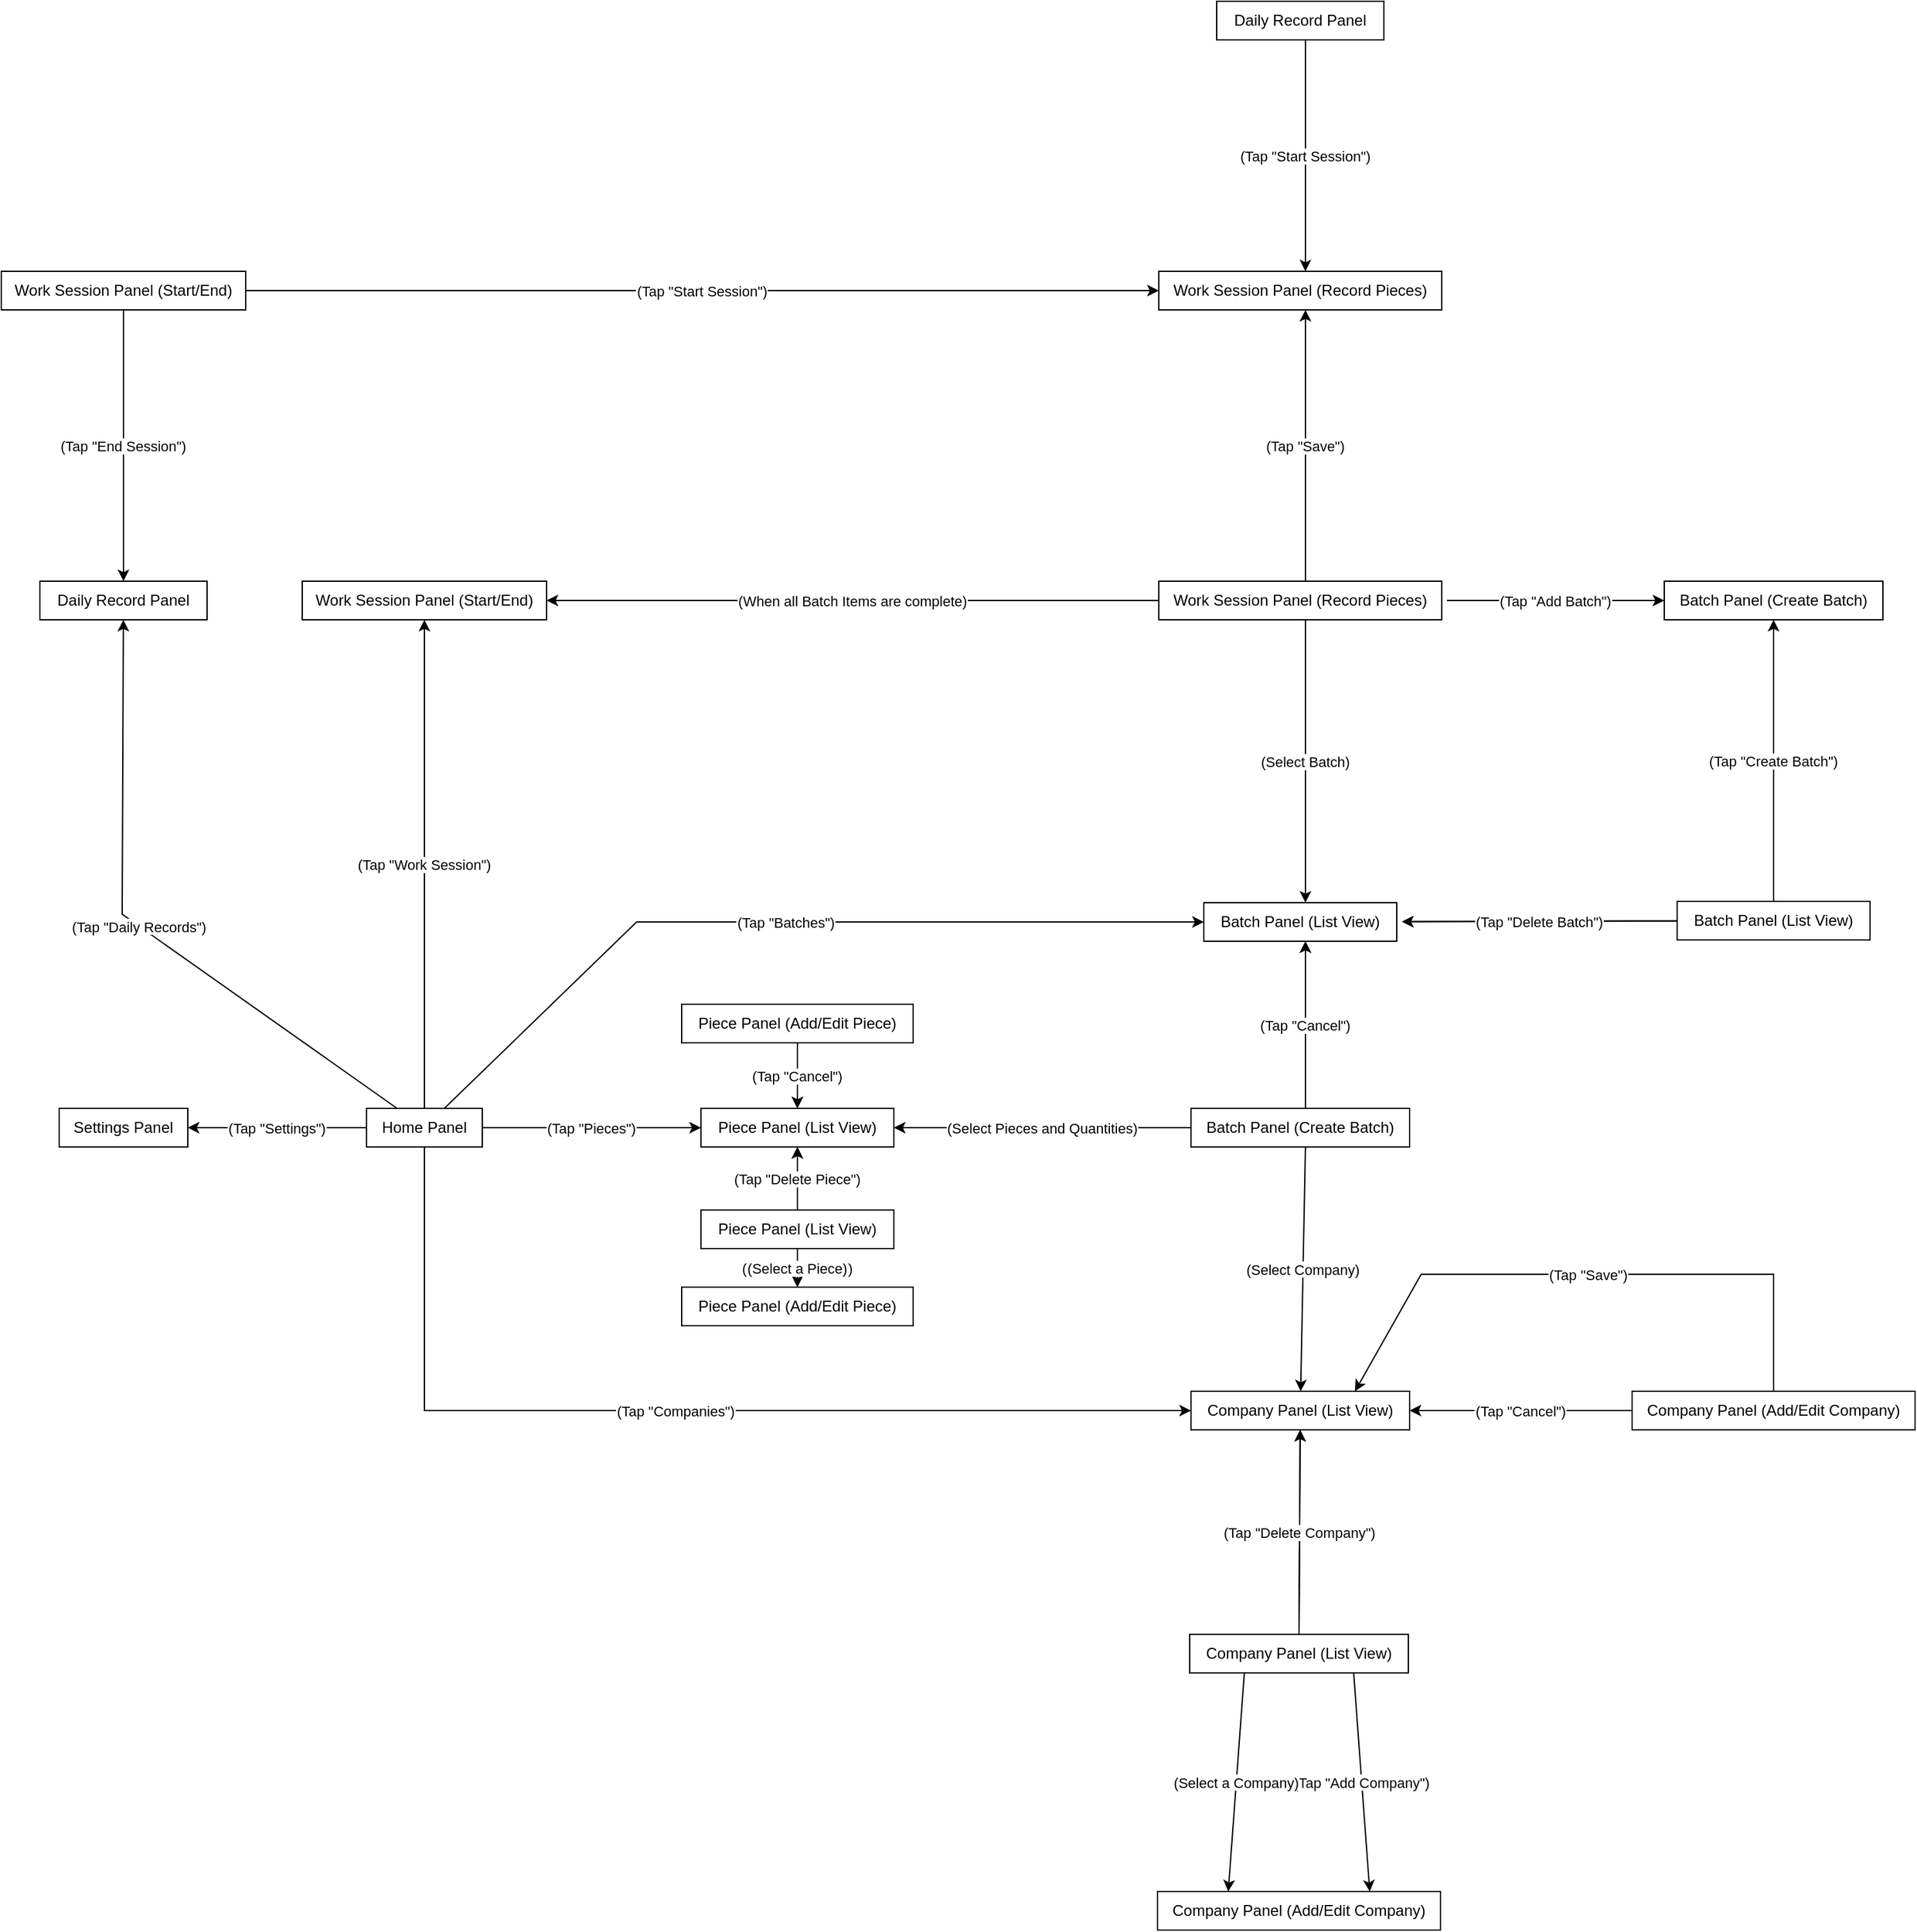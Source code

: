 <mxfile version="24.8.3">
  <diagram name="Page-1" id="istPG7qLJxddrfMEnlEo">
    <mxGraphModel dx="1434" dy="1895" grid="1" gridSize="10" guides="1" tooltips="1" connect="1" arrows="1" fold="1" page="1" pageScale="1" pageWidth="850" pageHeight="1100" math="0" shadow="0">
      <root>
        <mxCell id="0" />
        <mxCell id="1" parent="0" />
        <mxCell id="QxTkiomEmvagPABPNnBx-166" value="Home Panel " style="whiteSpace=wrap;html=1;" vertex="1" parent="1">
          <mxGeometry x="303" y="-225" width="90" height="30" as="geometry" />
        </mxCell>
        <mxCell id="QxTkiomEmvagPABPNnBx-167" value=" Piece Panel (List View)" style="whiteSpace=wrap;html=1;" vertex="1" parent="1">
          <mxGeometry x="563" y="-225" width="150" height="30" as="geometry" />
        </mxCell>
        <mxCell id="QxTkiomEmvagPABPNnBx-168" value=" (Tap &quot;Pieces&quot;) " style="rounded=0;" edge="1" source="QxTkiomEmvagPABPNnBx-166" target="QxTkiomEmvagPABPNnBx-167" parent="1">
          <mxGeometry relative="1" as="geometry" />
        </mxCell>
        <mxCell id="QxTkiomEmvagPABPNnBx-169" value=" Company Panel (List View)" style="whiteSpace=wrap;html=1;" vertex="1" parent="1">
          <mxGeometry x="944" y="-5" width="170" height="30" as="geometry" />
        </mxCell>
        <mxCell id="QxTkiomEmvagPABPNnBx-170" value=" (Tap &quot;Companies&quot;) " style="rounded=0;" edge="1" source="QxTkiomEmvagPABPNnBx-166" target="QxTkiomEmvagPABPNnBx-169" parent="1">
          <mxGeometry relative="1" as="geometry">
            <Array as="points">
              <mxPoint x="348" y="10" />
            </Array>
          </mxGeometry>
        </mxCell>
        <mxCell id="QxTkiomEmvagPABPNnBx-171" value=" Batch Panel (List View)" style="whiteSpace=wrap;html=1;" vertex="1" parent="1">
          <mxGeometry x="954" y="-385" width="150" height="30" as="geometry" />
        </mxCell>
        <mxCell id="QxTkiomEmvagPABPNnBx-172" value=" (Tap &quot;Batches&quot;) " style="rounded=0;" edge="1" source="QxTkiomEmvagPABPNnBx-166" target="QxTkiomEmvagPABPNnBx-171" parent="1">
          <mxGeometry relative="1" as="geometry">
            <Array as="points">
              <mxPoint x="513" y="-370" />
            </Array>
          </mxGeometry>
        </mxCell>
        <mxCell id="QxTkiomEmvagPABPNnBx-173" value=" Work Session Panel (Start/End)" style="whiteSpace=wrap;html=1;" vertex="1" parent="1">
          <mxGeometry x="253" y="-635" width="190" height="30" as="geometry" />
        </mxCell>
        <mxCell id="QxTkiomEmvagPABPNnBx-174" value=" (Tap &quot;Work Session&quot;) " style="rounded=0;" edge="1" source="QxTkiomEmvagPABPNnBx-166" target="QxTkiomEmvagPABPNnBx-173" parent="1">
          <mxGeometry relative="1" as="geometry" />
        </mxCell>
        <mxCell id="QxTkiomEmvagPABPNnBx-175" value=" Daily Record Panel" style="whiteSpace=wrap;html=1;" vertex="1" parent="1">
          <mxGeometry x="49" y="-635" width="130" height="30" as="geometry" />
        </mxCell>
        <mxCell id="QxTkiomEmvagPABPNnBx-176" value=" (Tap &quot;Daily Records&quot;) " style="rounded=0;" edge="1" source="QxTkiomEmvagPABPNnBx-166" target="QxTkiomEmvagPABPNnBx-175" parent="1">
          <mxGeometry relative="1" as="geometry">
            <Array as="points">
              <mxPoint x="113" y="-376" />
            </Array>
          </mxGeometry>
        </mxCell>
        <mxCell id="QxTkiomEmvagPABPNnBx-177" value=" Settings Panel" style="whiteSpace=wrap;html=1;" vertex="1" parent="1">
          <mxGeometry x="64" y="-225" width="100" height="30" as="geometry" />
        </mxCell>
        <mxCell id="QxTkiomEmvagPABPNnBx-178" value=" (Tap &quot;Settings&quot;) " style="rounded=0;" edge="1" source="QxTkiomEmvagPABPNnBx-166" target="QxTkiomEmvagPABPNnBx-177" parent="1">
          <mxGeometry relative="1" as="geometry" />
        </mxCell>
        <mxCell id="QxTkiomEmvagPABPNnBx-179" value="Piece Panel (List View) " style="whiteSpace=wrap;html=1;" vertex="1" parent="1">
          <mxGeometry x="563" y="-146" width="150" height="30" as="geometry" />
        </mxCell>
        <mxCell id="QxTkiomEmvagPABPNnBx-180" value=" Piece Panel (Add/Edit Piece)" style="whiteSpace=wrap;html=1;" vertex="1" parent="1">
          <mxGeometry x="548" y="-86" width="180" height="30" as="geometry" />
        </mxCell>
        <mxCell id="QxTkiomEmvagPABPNnBx-181" value=" (Tap &quot;Add Piece&quot;) " style="rounded=0;" edge="1" source="QxTkiomEmvagPABPNnBx-179" target="QxTkiomEmvagPABPNnBx-180" parent="1">
          <mxGeometry relative="1" as="geometry" />
        </mxCell>
        <mxCell id="QxTkiomEmvagPABPNnBx-182" value=" (Select a Piece) " style="rounded=0;" edge="1" source="QxTkiomEmvagPABPNnBx-179" target="QxTkiomEmvagPABPNnBx-180" parent="1">
          <mxGeometry relative="1" as="geometry" />
        </mxCell>
        <mxCell id="QxTkiomEmvagPABPNnBx-183" value=" (Tap &quot;Delete Piece&quot;) " style="rounded=0;" edge="1" source="QxTkiomEmvagPABPNnBx-179" target="QxTkiomEmvagPABPNnBx-167" parent="1">
          <mxGeometry relative="1" as="geometry" />
        </mxCell>
        <mxCell id="QxTkiomEmvagPABPNnBx-184" value=" (Tap &quot;Delete Piece&quot;) " style="rounded=0;" edge="1" source="QxTkiomEmvagPABPNnBx-179" target="QxTkiomEmvagPABPNnBx-167" parent="1">
          <mxGeometry relative="1" as="geometry" />
        </mxCell>
        <mxCell id="QxTkiomEmvagPABPNnBx-185" value="Piece Panel (Add/Edit Piece) " style="whiteSpace=wrap;html=1;" vertex="1" parent="1">
          <mxGeometry x="548" y="-306" width="180" height="30" as="geometry" />
        </mxCell>
        <mxCell id="QxTkiomEmvagPABPNnBx-186" value=" (Tap &quot;Save&quot;) " style="rounded=0;" edge="1" source="QxTkiomEmvagPABPNnBx-185" target="QxTkiomEmvagPABPNnBx-167" parent="1">
          <mxGeometry relative="1" as="geometry" />
        </mxCell>
        <mxCell id="QxTkiomEmvagPABPNnBx-187" value=" (Tap &quot;Cancel&quot;) " style="rounded=0;" edge="1" source="QxTkiomEmvagPABPNnBx-185" target="QxTkiomEmvagPABPNnBx-167" parent="1">
          <mxGeometry relative="1" as="geometry" />
        </mxCell>
        <mxCell id="QxTkiomEmvagPABPNnBx-188" value="Company Panel (List View) " style="whiteSpace=wrap;html=1;" vertex="1" parent="1">
          <mxGeometry x="943" y="184" width="170" height="30" as="geometry" />
        </mxCell>
        <mxCell id="QxTkiomEmvagPABPNnBx-189" value=" Company Panel (Add/Edit Company)" style="whiteSpace=wrap;html=1;" vertex="1" parent="1">
          <mxGeometry x="918" y="384" width="220" height="30" as="geometry" />
        </mxCell>
        <mxCell id="QxTkiomEmvagPABPNnBx-190" value=" (Tap &quot;Add Company&quot;) " style="rounded=0;exitX=0.75;exitY=1;exitDx=0;exitDy=0;entryX=0.75;entryY=0;entryDx=0;entryDy=0;" edge="1" source="QxTkiomEmvagPABPNnBx-188" target="QxTkiomEmvagPABPNnBx-189" parent="1">
          <mxGeometry relative="1" as="geometry">
            <mxPoint x="1033" y="215" as="sourcePoint" />
            <mxPoint x="1033" y="385" as="targetPoint" />
          </mxGeometry>
        </mxCell>
        <mxCell id="QxTkiomEmvagPABPNnBx-191" value=" (Select a Company) " style="rounded=0;exitX=0.25;exitY=1;exitDx=0;exitDy=0;entryX=0.25;entryY=0;entryDx=0;entryDy=0;" edge="1" source="QxTkiomEmvagPABPNnBx-188" target="QxTkiomEmvagPABPNnBx-189" parent="1">
          <mxGeometry relative="1" as="geometry">
            <mxPoint x="1033" y="215" as="sourcePoint" />
            <mxPoint x="1033" y="385" as="targetPoint" />
          </mxGeometry>
        </mxCell>
        <mxCell id="QxTkiomEmvagPABPNnBx-192" value=" (Tap &quot;Delete Company&quot;) " style="rounded=0;exitX=0.5;exitY=0;exitDx=0;exitDy=0;" edge="1" source="QxTkiomEmvagPABPNnBx-188" target="QxTkiomEmvagPABPNnBx-169" parent="1">
          <mxGeometry relative="1" as="geometry">
            <mxPoint x="1203" y="185" as="sourcePoint" />
            <mxPoint x="1033" y="-35" as="targetPoint" />
          </mxGeometry>
        </mxCell>
        <mxCell id="QxTkiomEmvagPABPNnBx-193" value=" (Tap &quot;Delete Company&quot;) " style="rounded=0;exitX=0.5;exitY=0;exitDx=0;exitDy=0;" edge="1" source="QxTkiomEmvagPABPNnBx-188" target="QxTkiomEmvagPABPNnBx-169" parent="1">
          <mxGeometry relative="1" as="geometry">
            <mxPoint x="1033" y="185" as="sourcePoint" />
            <mxPoint x="1033" y="-35" as="targetPoint" />
          </mxGeometry>
        </mxCell>
        <mxCell id="QxTkiomEmvagPABPNnBx-194" value="Company Panel (Add/Edit Company) " style="whiteSpace=wrap;html=1;" vertex="1" parent="1">
          <mxGeometry x="1287" y="-5" width="220" height="30" as="geometry" />
        </mxCell>
        <mxCell id="QxTkiomEmvagPABPNnBx-195" value=" (Tap &quot;Save&quot;) " style="rounded=0;entryX=0.75;entryY=0;entryDx=0;entryDy=0;" edge="1" source="QxTkiomEmvagPABPNnBx-194" target="QxTkiomEmvagPABPNnBx-169" parent="1">
          <mxGeometry relative="1" as="geometry">
            <mxPoint x="1113" y="-6" as="targetPoint" />
            <Array as="points">
              <mxPoint x="1397" y="-96" />
              <mxPoint x="1123" y="-96" />
            </Array>
          </mxGeometry>
        </mxCell>
        <mxCell id="QxTkiomEmvagPABPNnBx-196" value=" (Tap &quot;Cancel&quot;) " style="rounded=0;" edge="1" source="QxTkiomEmvagPABPNnBx-194" target="QxTkiomEmvagPABPNnBx-169" parent="1">
          <mxGeometry relative="1" as="geometry">
            <mxPoint x="1118" y="-50" as="targetPoint" />
          </mxGeometry>
        </mxCell>
        <mxCell id="QxTkiomEmvagPABPNnBx-197" value="Batch Panel (List View) " style="whiteSpace=wrap;html=1;" vertex="1" parent="1">
          <mxGeometry x="1322" y="-386" width="150" height="30" as="geometry" />
        </mxCell>
        <mxCell id="QxTkiomEmvagPABPNnBx-198" value=" Batch Panel (Create Batch)" style="whiteSpace=wrap;html=1;" vertex="1" parent="1">
          <mxGeometry x="1312" y="-635" width="170" height="30" as="geometry" />
        </mxCell>
        <mxCell id="QxTkiomEmvagPABPNnBx-199" value=" (Tap &quot;Create Batch&quot;) " style="rounded=0;" edge="1" source="QxTkiomEmvagPABPNnBx-197" target="QxTkiomEmvagPABPNnBx-198" parent="1">
          <mxGeometry relative="1" as="geometry" />
        </mxCell>
        <mxCell id="QxTkiomEmvagPABPNnBx-200" value=" (Tap &quot;Delete Batch&quot;) " style="rounded=0;" edge="1" source="QxTkiomEmvagPABPNnBx-197" parent="1">
          <mxGeometry relative="1" as="geometry">
            <mxPoint x="1108" y="-370.206" as="targetPoint" />
          </mxGeometry>
        </mxCell>
        <mxCell id="QxTkiomEmvagPABPNnBx-201" value=" (Tap &quot;Delete Batch&quot;) " style="rounded=0;" edge="1" source="QxTkiomEmvagPABPNnBx-197" parent="1">
          <mxGeometry relative="1" as="geometry">
            <mxPoint x="1108" y="-370.206" as="targetPoint" />
          </mxGeometry>
        </mxCell>
        <mxCell id="QxTkiomEmvagPABPNnBx-202" value="Batch Panel (Create Batch) " style="whiteSpace=wrap;html=1;" vertex="1" parent="1">
          <mxGeometry x="944" y="-225" width="170" height="30" as="geometry" />
        </mxCell>
        <mxCell id="QxTkiomEmvagPABPNnBx-203" value=" (Select Company) " style="rounded=0;" edge="1" target="QxTkiomEmvagPABPNnBx-169" parent="1">
          <mxGeometry relative="1" as="geometry">
            <mxPoint x="1033" y="-195" as="sourcePoint" />
            <mxPoint x="1033" y="-65" as="targetPoint" />
          </mxGeometry>
        </mxCell>
        <mxCell id="QxTkiomEmvagPABPNnBx-204" value=" (Select Pieces and Quantities) " style="rounded=0;" edge="1" source="QxTkiomEmvagPABPNnBx-202" target="QxTkiomEmvagPABPNnBx-167" parent="1">
          <mxGeometry relative="1" as="geometry" />
        </mxCell>
        <mxCell id="QxTkiomEmvagPABPNnBx-205" value=" (Tap &quot;Create&quot;) " style="rounded=0;" edge="1" parent="1">
          <mxGeometry relative="1" as="geometry">
            <mxPoint x="1033" y="-225" as="sourcePoint" />
            <mxPoint x="1033" y="-355" as="targetPoint" />
          </mxGeometry>
        </mxCell>
        <mxCell id="QxTkiomEmvagPABPNnBx-206" value=" (Tap &quot;Cancel&quot;) " style="rounded=0;" edge="1" parent="1">
          <mxGeometry relative="1" as="geometry">
            <mxPoint x="1033" y="-225" as="sourcePoint" />
            <mxPoint x="1033" y="-355" as="targetPoint" />
          </mxGeometry>
        </mxCell>
        <mxCell id="QxTkiomEmvagPABPNnBx-207" value="Work Session Panel (Start/End) " style="whiteSpace=wrap;html=1;" vertex="1" parent="1">
          <mxGeometry x="19" y="-876" width="190" height="30" as="geometry" />
        </mxCell>
        <mxCell id="QxTkiomEmvagPABPNnBx-208" value=" Work Session Panel (Record Pieces)" style="whiteSpace=wrap;html=1;" vertex="1" parent="1">
          <mxGeometry x="919" y="-876" width="220" height="30" as="geometry" />
        </mxCell>
        <mxCell id="QxTkiomEmvagPABPNnBx-209" value=" (Tap &quot;Start Session&quot;) " style="rounded=0;" edge="1" source="QxTkiomEmvagPABPNnBx-207" target="QxTkiomEmvagPABPNnBx-208" parent="1">
          <mxGeometry relative="1" as="geometry" />
        </mxCell>
        <mxCell id="QxTkiomEmvagPABPNnBx-210" value=" (Tap &quot;End Session&quot;) " style="rounded=0;" edge="1" source="QxTkiomEmvagPABPNnBx-207" target="QxTkiomEmvagPABPNnBx-175" parent="1">
          <mxGeometry relative="1" as="geometry" />
        </mxCell>
        <mxCell id="QxTkiomEmvagPABPNnBx-211" value="Work Session Panel (Record Pieces) " style="whiteSpace=wrap;html=1;" vertex="1" parent="1">
          <mxGeometry x="919" y="-635" width="220" height="30" as="geometry" />
        </mxCell>
        <mxCell id="QxTkiomEmvagPABPNnBx-212" value=" (Select Batch) " style="rounded=0;" edge="1" parent="1">
          <mxGeometry relative="1" as="geometry">
            <mxPoint x="1033" y="-605" as="sourcePoint" />
            <mxPoint x="1033" y="-385" as="targetPoint" />
          </mxGeometry>
        </mxCell>
        <mxCell id="QxTkiomEmvagPABPNnBx-213" value=" (Tap &quot;Save&quot;) " style="rounded=0;" edge="1" parent="1">
          <mxGeometry relative="1" as="geometry">
            <mxPoint x="1033" y="-635" as="sourcePoint" />
            <mxPoint x="1033" y="-846" as="targetPoint" />
          </mxGeometry>
        </mxCell>
        <mxCell id="QxTkiomEmvagPABPNnBx-214" value=" (Tap &quot;Add Batch&quot;) " style="rounded=0;" edge="1" target="QxTkiomEmvagPABPNnBx-198" parent="1">
          <mxGeometry relative="1" as="geometry">
            <mxPoint x="1143" y="-620" as="sourcePoint" />
          </mxGeometry>
        </mxCell>
        <mxCell id="QxTkiomEmvagPABPNnBx-215" value=" (When all Batch Items are complete) " style="rounded=0;" edge="1" source="QxTkiomEmvagPABPNnBx-211" target="QxTkiomEmvagPABPNnBx-173" parent="1">
          <mxGeometry relative="1" as="geometry" />
        </mxCell>
        <mxCell id="QxTkiomEmvagPABPNnBx-216" value="Daily Record Panel " style="whiteSpace=wrap;html=1;" vertex="1" parent="1">
          <mxGeometry x="964" y="-1086" width="130" height="30" as="geometry" />
        </mxCell>
        <mxCell id="QxTkiomEmvagPABPNnBx-217" value=" (Tap &quot;Start Session&quot;) " style="rounded=0;" edge="1" parent="1">
          <mxGeometry relative="1" as="geometry">
            <mxPoint x="1033" y="-1056" as="sourcePoint" />
            <mxPoint x="1033" y="-876" as="targetPoint" />
          </mxGeometry>
        </mxCell>
      </root>
    </mxGraphModel>
  </diagram>
</mxfile>
